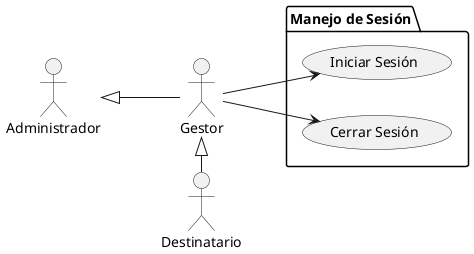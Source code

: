 @startuml ManejoSesion
left to right direction
actor "Administrador" as Administrador
actor "Gestor" as Usuario
actor "Destinatario" as Destinatario

package "Manejo de Sesión" {
    usecase "Iniciar Sesión" as MS1
    usecase "Cerrar Sesión" as MS2
}

Administrador <|-- Usuario
Usuario <|- Destinatario
Usuario --> MS1
Usuario --> MS2
@enduml

